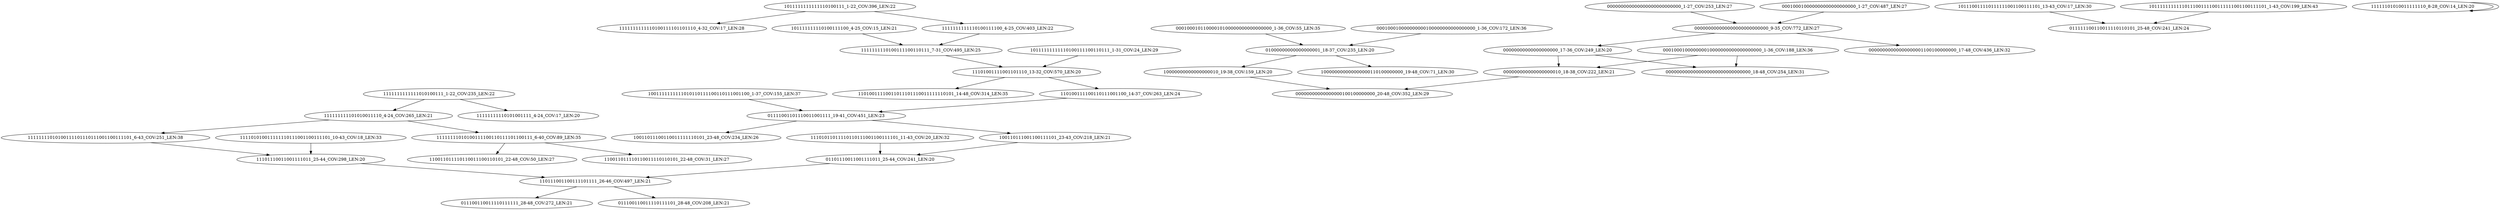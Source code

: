 digraph G {
    "111101010011111110111001100111101_10-43_COV:18_LEN:33" -> "11101110011001111011_25-44_COV:298_LEN:20";
    "10000000000000000010_19-38_COV:159_LEN:20" -> "00000000000000000100100000000_20-48_COV:352_LEN:29";
    "000100010000000000100000000000000000_1-36_COV:172_LEN:36" -> "01000000000000000001_18-37_COV:235_LEN:20";
    "000000000000000000000000000_1-27_COV:253_LEN:27" -> "000000000000000000000000000_9-35_COV:772_LEN:27";
    "000000000000000000010_18-38_COV:222_LEN:21" -> "00000000000000000100100000000_20-48_COV:352_LEN:29";
    "1001111111111010110111100110111001100_1-37_COV:155_LEN:37" -> "01111001101110011001111_19-41_COV:451_LEN:23";
    "11111111010100111100110111101100111_6-40_COV:89_LEN:35" -> "110011011110110011100110101_22-48_COV:50_LEN:27";
    "11111111010100111100110111101100111_6-40_COV:89_LEN:35" -> "110011011110110011110110101_22-48_COV:31_LEN:27";
    "101110011110111111001100111101_13-43_COV:17_LEN:30" -> "011111100110011110110101_25-48_COV:241_LEN:24";
    "111111111101010011110_4-24_COV:265_LEN:21" -> "11111111010100111100110111101100111_6-40_COV:89_LEN:35";
    "111111111101010011110_4-24_COV:265_LEN:21" -> "11111111010100111101110111001100111101_6-43_COV:251_LEN:38";
    "000100010000000000000000000_1-27_COV:487_LEN:27" -> "000000000000000000000000000_9-35_COV:772_LEN:27";
    "1111111111111010100111_1-22_COV:235_LEN:22" -> "11111111110101001111_4-24_COV:17_LEN:20";
    "1111111111111010100111_1-22_COV:235_LEN:22" -> "111111111101010011110_4-24_COV:265_LEN:21";
    "100110111001100111101_23-43_COV:218_LEN:21" -> "01101110011001111011_25-44_COV:241_LEN:20";
    "110111001100111101111_26-46_COV:497_LEN:21" -> "011100110011110111111_28-48_COV:272_LEN:21";
    "110111001100111101111_26-46_COV:497_LEN:21" -> "011100110011110111101_28-48_COV:208_LEN:21";
    "00010001011000010100000000000000000_1-36_COV:55_LEN:35" -> "01000000000000000001_18-37_COV:235_LEN:20";
    "1111111111110100111100_4-25_COV:403_LEN:22" -> "1111111110100111100110111_7-31_COV:495_LEN:25";
    "1011111111111110100111_1-22_COV:396_LEN:22" -> "1111111111110100111101101110_4-32_COV:17_LEN:28";
    "1011111111111110100111_1-22_COV:396_LEN:22" -> "1111111111110100111100_4-25_COV:403_LEN:22";
    "000000000000000000000000000_9-35_COV:772_LEN:27" -> "00000000000000000001100100000000_17-48_COV:436_LEN:32";
    "000000000000000000000000000_9-35_COV:772_LEN:27" -> "00000000000000000000_17-36_COV:249_LEN:20";
    "000100010000000010000000000000000000_1-36_COV:188_LEN:36" -> "000000000000000000010_18-38_COV:222_LEN:21";
    "000100010000000010000000000000000000_1-36_COV:188_LEN:36" -> "0000000000000000000000000000000_18-48_COV:254_LEN:31";
    "11101110011001111011_25-44_COV:298_LEN:20" -> "110111001100111101111_26-46_COV:497_LEN:21";
    "110100111100110111001100_14-37_COV:263_LEN:24" -> "01111001101110011001111_19-41_COV:451_LEN:23";
    "11101011011110110111001100111101_11-43_COV:20_LEN:32" -> "01101110011001111011_25-44_COV:241_LEN:20";
    "01101110011001111011_25-44_COV:241_LEN:20" -> "110111001100111101111_26-46_COV:497_LEN:21";
    "01111001101110011001111_19-41_COV:451_LEN:23" -> "100110111001100111101_23-43_COV:218_LEN:21";
    "01111001101110011001111_19-41_COV:451_LEN:23" -> "10011011100110011111110101_23-48_COV:234_LEN:26";
    "101111111110100111100_4-25_COV:15_LEN:21" -> "1111111110100111100110111_7-31_COV:495_LEN:25";
    "11111111010100111101110111001100111101_6-43_COV:251_LEN:38" -> "11101110011001111011_25-44_COV:298_LEN:20";
    "01000000000000000001_18-37_COV:235_LEN:20" -> "10000000000000000010_19-38_COV:159_LEN:20";
    "01000000000000000001_18-37_COV:235_LEN:20" -> "100000000000000000110100000000_19-48_COV:71_LEN:30";
    "00000000000000000000_17-36_COV:249_LEN:20" -> "000000000000000000010_18-38_COV:222_LEN:21";
    "00000000000000000000_17-36_COV:249_LEN:20" -> "0000000000000000000000000000000_18-48_COV:254_LEN:31";
    "10111111111110100111100110111_1-31_COV:24_LEN:29" -> "11101001111001101110_13-32_COV:570_LEN:20";
    "11111101010011111110_8-28_COV:14_LEN:20" -> "11111101010011111110_8-28_COV:14_LEN:20";
    "1111111110100111100110111_7-31_COV:495_LEN:25" -> "11101001111001101110_13-32_COV:570_LEN:20";
    "11101001111001101110_13-32_COV:570_LEN:20" -> "11010011110011011101110011111110101_14-48_COV:314_LEN:35";
    "11101001111001101110_13-32_COV:570_LEN:20" -> "110100111100110111001100_14-37_COV:263_LEN:24";
    "1011111111111011100111100111111001100111101_1-43_COV:199_LEN:43" -> "011111100110011110110101_25-48_COV:241_LEN:24";
}
